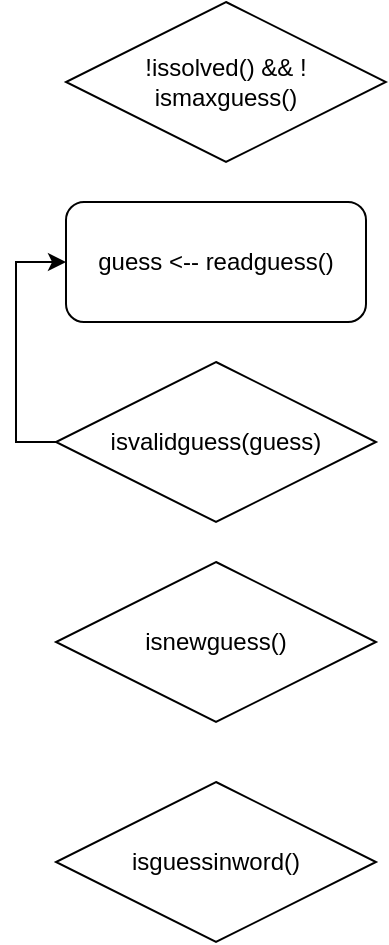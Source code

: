 <mxfile version="12.7.0" type="github">
  <diagram name="Page-1" id="c7558073-3199-34d8-9f00-42111426c3f3">
    <mxGraphModel dx="1422" dy="771" grid="1" gridSize="10" guides="1" tooltips="1" connect="1" arrows="1" fold="1" page="1" pageScale="1" pageWidth="826" pageHeight="1169" background="#ffffff" math="0" shadow="0">
      <root>
        <mxCell id="0"/>
        <mxCell id="1" parent="0"/>
        <mxCell id="zN3hGCMv5IBJOMWqZXBS-96" value="&lt;div&gt;!issolved() &amp;amp;&amp;amp; !&lt;/div&gt;&lt;div&gt;ismaxguess()&lt;/div&gt;" style="rhombus;whiteSpace=wrap;html=1;" vertex="1" parent="1">
          <mxGeometry x="300" y="80" width="160" height="80" as="geometry"/>
        </mxCell>
        <mxCell id="zN3hGCMv5IBJOMWqZXBS-97" value="&lt;div&gt;guess &amp;lt;-- readguess()&lt;/div&gt;" style="rounded=1;whiteSpace=wrap;html=1;" vertex="1" parent="1">
          <mxGeometry x="300" y="180" width="150" height="60" as="geometry"/>
        </mxCell>
        <mxCell id="zN3hGCMv5IBJOMWqZXBS-105" style="edgeStyle=orthogonalEdgeStyle;rounded=0;orthogonalLoop=1;jettySize=auto;html=1;entryX=0;entryY=0.5;entryDx=0;entryDy=0;" edge="1" parent="1" source="zN3hGCMv5IBJOMWqZXBS-101" target="zN3hGCMv5IBJOMWqZXBS-97">
          <mxGeometry relative="1" as="geometry">
            <Array as="points">
              <mxPoint x="275" y="300"/>
              <mxPoint x="275" y="210"/>
            </Array>
          </mxGeometry>
        </mxCell>
        <mxCell id="zN3hGCMv5IBJOMWqZXBS-101" value="isvalidguess(guess)" style="rhombus;whiteSpace=wrap;html=1;" vertex="1" parent="1">
          <mxGeometry x="295" y="260" width="160" height="80" as="geometry"/>
        </mxCell>
        <mxCell id="zN3hGCMv5IBJOMWqZXBS-102" value="isnewguess()" style="rhombus;whiteSpace=wrap;html=1;" vertex="1" parent="1">
          <mxGeometry x="295" y="360" width="160" height="80" as="geometry"/>
        </mxCell>
        <mxCell id="zN3hGCMv5IBJOMWqZXBS-103" value="isguessinword()" style="rhombus;whiteSpace=wrap;html=1;" vertex="1" parent="1">
          <mxGeometry x="295" y="470" width="160" height="80" as="geometry"/>
        </mxCell>
      </root>
    </mxGraphModel>
  </diagram>
</mxfile>
